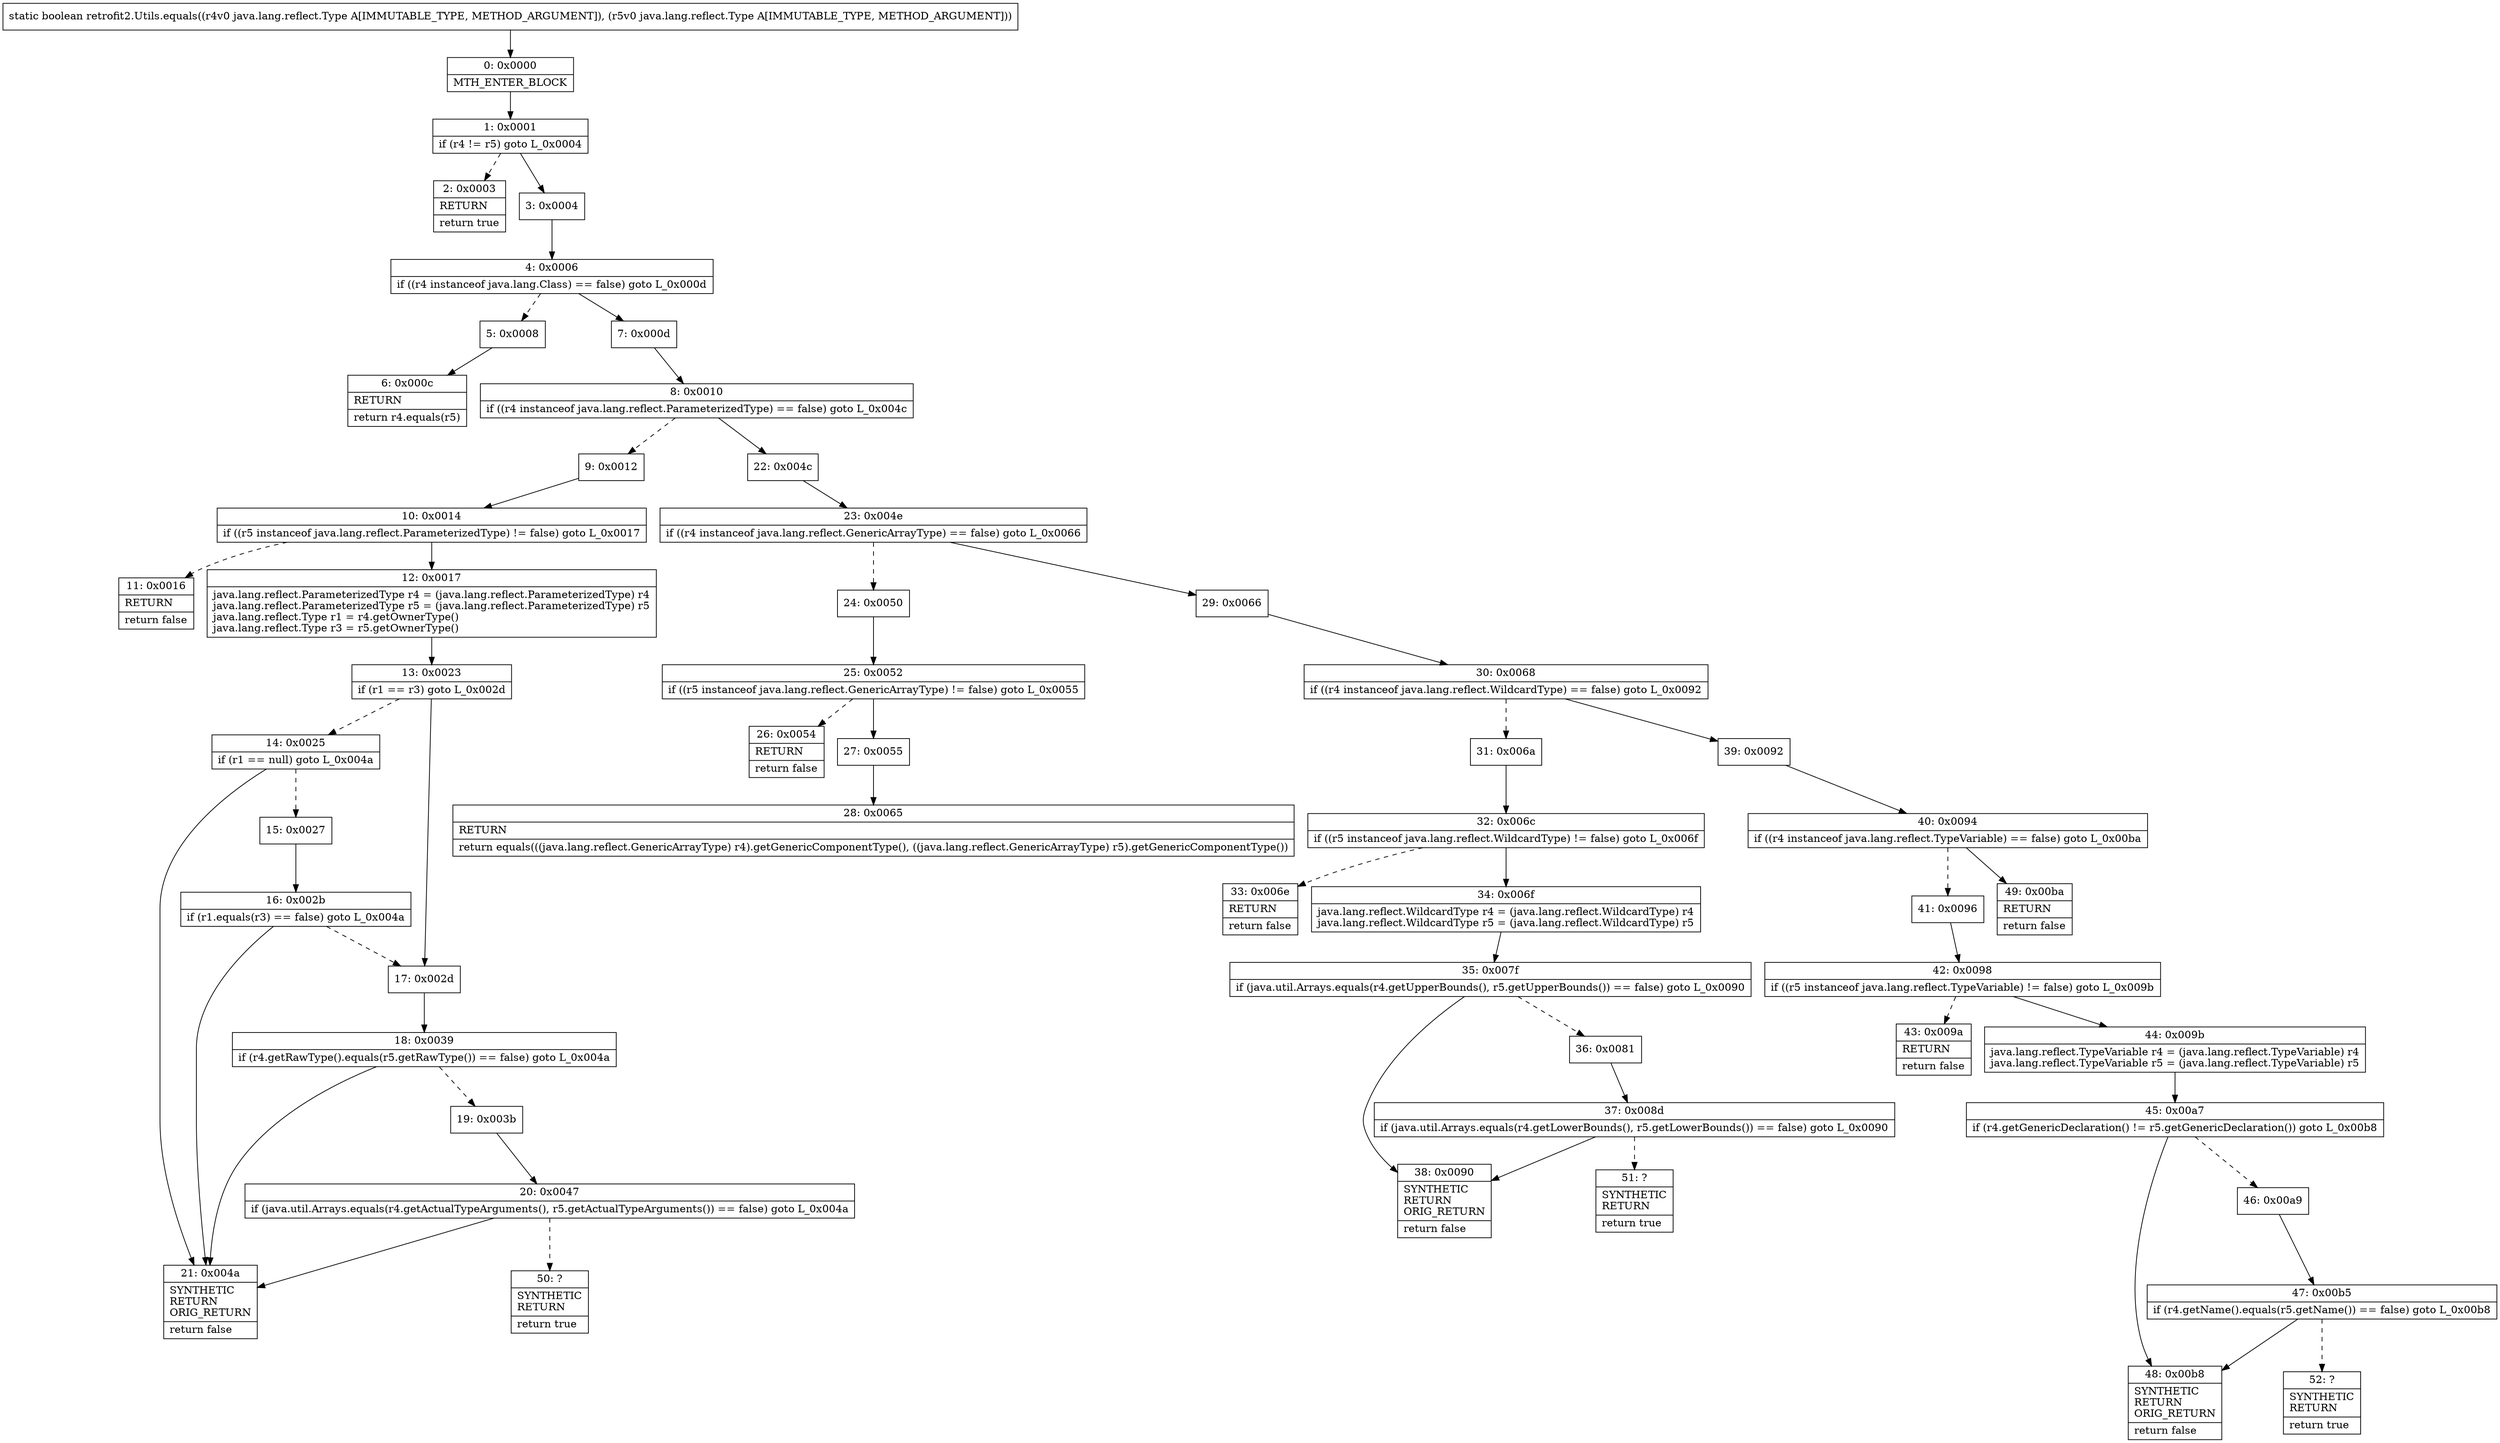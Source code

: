 digraph "CFG forretrofit2.Utils.equals(Ljava\/lang\/reflect\/Type;Ljava\/lang\/reflect\/Type;)Z" {
Node_0 [shape=record,label="{0\:\ 0x0000|MTH_ENTER_BLOCK\l}"];
Node_1 [shape=record,label="{1\:\ 0x0001|if (r4 != r5) goto L_0x0004\l}"];
Node_2 [shape=record,label="{2\:\ 0x0003|RETURN\l|return true\l}"];
Node_3 [shape=record,label="{3\:\ 0x0004}"];
Node_4 [shape=record,label="{4\:\ 0x0006|if ((r4 instanceof java.lang.Class) == false) goto L_0x000d\l}"];
Node_5 [shape=record,label="{5\:\ 0x0008}"];
Node_6 [shape=record,label="{6\:\ 0x000c|RETURN\l|return r4.equals(r5)\l}"];
Node_7 [shape=record,label="{7\:\ 0x000d}"];
Node_8 [shape=record,label="{8\:\ 0x0010|if ((r4 instanceof java.lang.reflect.ParameterizedType) == false) goto L_0x004c\l}"];
Node_9 [shape=record,label="{9\:\ 0x0012}"];
Node_10 [shape=record,label="{10\:\ 0x0014|if ((r5 instanceof java.lang.reflect.ParameterizedType) != false) goto L_0x0017\l}"];
Node_11 [shape=record,label="{11\:\ 0x0016|RETURN\l|return false\l}"];
Node_12 [shape=record,label="{12\:\ 0x0017|java.lang.reflect.ParameterizedType r4 = (java.lang.reflect.ParameterizedType) r4\ljava.lang.reflect.ParameterizedType r5 = (java.lang.reflect.ParameterizedType) r5\ljava.lang.reflect.Type r1 = r4.getOwnerType()\ljava.lang.reflect.Type r3 = r5.getOwnerType()\l}"];
Node_13 [shape=record,label="{13\:\ 0x0023|if (r1 == r3) goto L_0x002d\l}"];
Node_14 [shape=record,label="{14\:\ 0x0025|if (r1 == null) goto L_0x004a\l}"];
Node_15 [shape=record,label="{15\:\ 0x0027}"];
Node_16 [shape=record,label="{16\:\ 0x002b|if (r1.equals(r3) == false) goto L_0x004a\l}"];
Node_17 [shape=record,label="{17\:\ 0x002d}"];
Node_18 [shape=record,label="{18\:\ 0x0039|if (r4.getRawType().equals(r5.getRawType()) == false) goto L_0x004a\l}"];
Node_19 [shape=record,label="{19\:\ 0x003b}"];
Node_20 [shape=record,label="{20\:\ 0x0047|if (java.util.Arrays.equals(r4.getActualTypeArguments(), r5.getActualTypeArguments()) == false) goto L_0x004a\l}"];
Node_21 [shape=record,label="{21\:\ 0x004a|SYNTHETIC\lRETURN\lORIG_RETURN\l|return false\l}"];
Node_22 [shape=record,label="{22\:\ 0x004c}"];
Node_23 [shape=record,label="{23\:\ 0x004e|if ((r4 instanceof java.lang.reflect.GenericArrayType) == false) goto L_0x0066\l}"];
Node_24 [shape=record,label="{24\:\ 0x0050}"];
Node_25 [shape=record,label="{25\:\ 0x0052|if ((r5 instanceof java.lang.reflect.GenericArrayType) != false) goto L_0x0055\l}"];
Node_26 [shape=record,label="{26\:\ 0x0054|RETURN\l|return false\l}"];
Node_27 [shape=record,label="{27\:\ 0x0055}"];
Node_28 [shape=record,label="{28\:\ 0x0065|RETURN\l|return equals(((java.lang.reflect.GenericArrayType) r4).getGenericComponentType(), ((java.lang.reflect.GenericArrayType) r5).getGenericComponentType())\l}"];
Node_29 [shape=record,label="{29\:\ 0x0066}"];
Node_30 [shape=record,label="{30\:\ 0x0068|if ((r4 instanceof java.lang.reflect.WildcardType) == false) goto L_0x0092\l}"];
Node_31 [shape=record,label="{31\:\ 0x006a}"];
Node_32 [shape=record,label="{32\:\ 0x006c|if ((r5 instanceof java.lang.reflect.WildcardType) != false) goto L_0x006f\l}"];
Node_33 [shape=record,label="{33\:\ 0x006e|RETURN\l|return false\l}"];
Node_34 [shape=record,label="{34\:\ 0x006f|java.lang.reflect.WildcardType r4 = (java.lang.reflect.WildcardType) r4\ljava.lang.reflect.WildcardType r5 = (java.lang.reflect.WildcardType) r5\l}"];
Node_35 [shape=record,label="{35\:\ 0x007f|if (java.util.Arrays.equals(r4.getUpperBounds(), r5.getUpperBounds()) == false) goto L_0x0090\l}"];
Node_36 [shape=record,label="{36\:\ 0x0081}"];
Node_37 [shape=record,label="{37\:\ 0x008d|if (java.util.Arrays.equals(r4.getLowerBounds(), r5.getLowerBounds()) == false) goto L_0x0090\l}"];
Node_38 [shape=record,label="{38\:\ 0x0090|SYNTHETIC\lRETURN\lORIG_RETURN\l|return false\l}"];
Node_39 [shape=record,label="{39\:\ 0x0092}"];
Node_40 [shape=record,label="{40\:\ 0x0094|if ((r4 instanceof java.lang.reflect.TypeVariable) == false) goto L_0x00ba\l}"];
Node_41 [shape=record,label="{41\:\ 0x0096}"];
Node_42 [shape=record,label="{42\:\ 0x0098|if ((r5 instanceof java.lang.reflect.TypeVariable) != false) goto L_0x009b\l}"];
Node_43 [shape=record,label="{43\:\ 0x009a|RETURN\l|return false\l}"];
Node_44 [shape=record,label="{44\:\ 0x009b|java.lang.reflect.TypeVariable r4 = (java.lang.reflect.TypeVariable) r4\ljava.lang.reflect.TypeVariable r5 = (java.lang.reflect.TypeVariable) r5\l}"];
Node_45 [shape=record,label="{45\:\ 0x00a7|if (r4.getGenericDeclaration() != r5.getGenericDeclaration()) goto L_0x00b8\l}"];
Node_46 [shape=record,label="{46\:\ 0x00a9}"];
Node_47 [shape=record,label="{47\:\ 0x00b5|if (r4.getName().equals(r5.getName()) == false) goto L_0x00b8\l}"];
Node_48 [shape=record,label="{48\:\ 0x00b8|SYNTHETIC\lRETURN\lORIG_RETURN\l|return false\l}"];
Node_49 [shape=record,label="{49\:\ 0x00ba|RETURN\l|return false\l}"];
Node_50 [shape=record,label="{50\:\ ?|SYNTHETIC\lRETURN\l|return true\l}"];
Node_51 [shape=record,label="{51\:\ ?|SYNTHETIC\lRETURN\l|return true\l}"];
Node_52 [shape=record,label="{52\:\ ?|SYNTHETIC\lRETURN\l|return true\l}"];
MethodNode[shape=record,label="{static boolean retrofit2.Utils.equals((r4v0 java.lang.reflect.Type A[IMMUTABLE_TYPE, METHOD_ARGUMENT]), (r5v0 java.lang.reflect.Type A[IMMUTABLE_TYPE, METHOD_ARGUMENT])) }"];
MethodNode -> Node_0;
Node_0 -> Node_1;
Node_1 -> Node_2[style=dashed];
Node_1 -> Node_3;
Node_3 -> Node_4;
Node_4 -> Node_5[style=dashed];
Node_4 -> Node_7;
Node_5 -> Node_6;
Node_7 -> Node_8;
Node_8 -> Node_9[style=dashed];
Node_8 -> Node_22;
Node_9 -> Node_10;
Node_10 -> Node_11[style=dashed];
Node_10 -> Node_12;
Node_12 -> Node_13;
Node_13 -> Node_14[style=dashed];
Node_13 -> Node_17;
Node_14 -> Node_15[style=dashed];
Node_14 -> Node_21;
Node_15 -> Node_16;
Node_16 -> Node_17[style=dashed];
Node_16 -> Node_21;
Node_17 -> Node_18;
Node_18 -> Node_19[style=dashed];
Node_18 -> Node_21;
Node_19 -> Node_20;
Node_20 -> Node_21;
Node_20 -> Node_50[style=dashed];
Node_22 -> Node_23;
Node_23 -> Node_24[style=dashed];
Node_23 -> Node_29;
Node_24 -> Node_25;
Node_25 -> Node_26[style=dashed];
Node_25 -> Node_27;
Node_27 -> Node_28;
Node_29 -> Node_30;
Node_30 -> Node_31[style=dashed];
Node_30 -> Node_39;
Node_31 -> Node_32;
Node_32 -> Node_33[style=dashed];
Node_32 -> Node_34;
Node_34 -> Node_35;
Node_35 -> Node_36[style=dashed];
Node_35 -> Node_38;
Node_36 -> Node_37;
Node_37 -> Node_38;
Node_37 -> Node_51[style=dashed];
Node_39 -> Node_40;
Node_40 -> Node_41[style=dashed];
Node_40 -> Node_49;
Node_41 -> Node_42;
Node_42 -> Node_43[style=dashed];
Node_42 -> Node_44;
Node_44 -> Node_45;
Node_45 -> Node_46[style=dashed];
Node_45 -> Node_48;
Node_46 -> Node_47;
Node_47 -> Node_48;
Node_47 -> Node_52[style=dashed];
}

